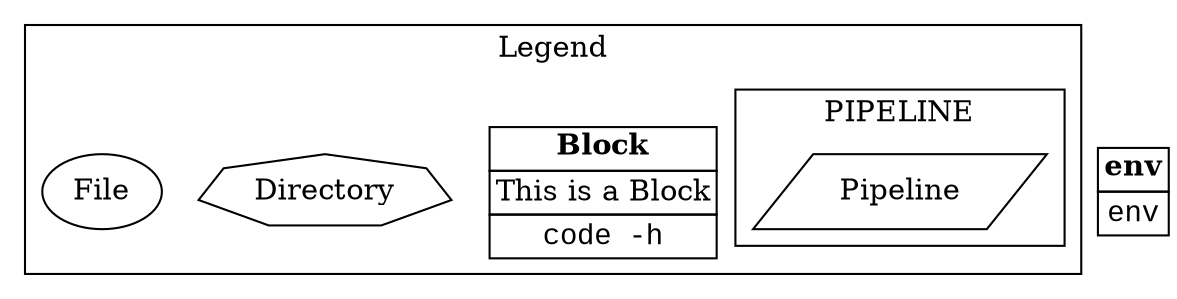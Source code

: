 digraph  {
	subgraph cluster_s0 {
		ID = "cluster_s0";
		subgraph cluster_s0 {
			ID = "cluster_s0";
			label="PIPELINE";
			n4[label="Pipeline",shape="parallelogram"];
			
		}label="Legend";
		n5[label=<<table border="0" cellborder="1" cellspacing="0"><tr><td><b>Block</b></td></tr><tr><td>This is a Block</td></tr><tr><td><font face="Courier New, Courier, monospace">code -h</font></td></tr></table>>,shape="plain"];
		n3[label="Directory",shape="septagon"];
		n2[label="File",shape="oval"];
		
	}
	n1[label=<<table border="0" cellborder="1" cellspacing="0"><tr><td><b>env</b></td></tr><tr><td><font face="Courier New, Courier, monospace">env</font></td></tr></table>>,shape="plain"];
	
}
